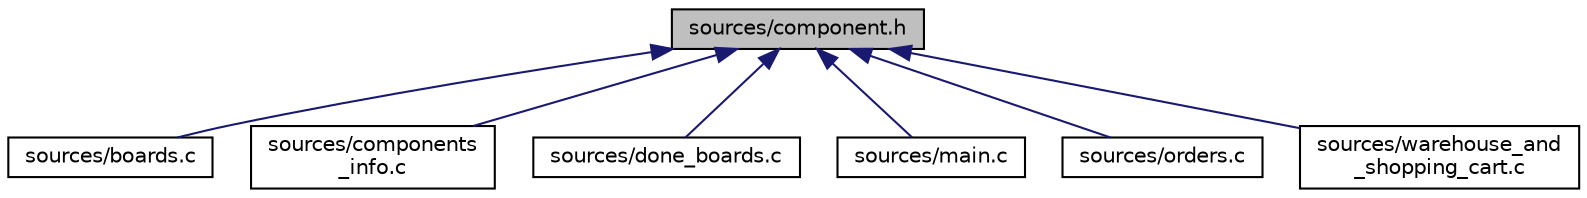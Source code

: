 digraph "sources/component.h"
{
  edge [fontname="Helvetica",fontsize="10",labelfontname="Helvetica",labelfontsize="10"];
  node [fontname="Helvetica",fontsize="10",shape=record];
  Node1 [label="sources/component.h",height=0.2,width=0.4,color="black", fillcolor="grey75", style="filled", fontcolor="black"];
  Node1 -> Node2 [dir="back",color="midnightblue",fontsize="10",style="solid",fontname="Helvetica"];
  Node2 [label="sources/boards.c",height=0.2,width=0.4,color="black", fillcolor="white", style="filled",URL="$boards_8c.html"];
  Node1 -> Node3 [dir="back",color="midnightblue",fontsize="10",style="solid",fontname="Helvetica"];
  Node3 [label="sources/components\l_info.c",height=0.2,width=0.4,color="black", fillcolor="white", style="filled",URL="$components__info_8c.html"];
  Node1 -> Node4 [dir="back",color="midnightblue",fontsize="10",style="solid",fontname="Helvetica"];
  Node4 [label="sources/done_boards.c",height=0.2,width=0.4,color="black", fillcolor="white", style="filled",URL="$done__boards_8c.html"];
  Node1 -> Node5 [dir="back",color="midnightblue",fontsize="10",style="solid",fontname="Helvetica"];
  Node5 [label="sources/main.c",height=0.2,width=0.4,color="black", fillcolor="white", style="filled",URL="$main_8c.html"];
  Node1 -> Node6 [dir="back",color="midnightblue",fontsize="10",style="solid",fontname="Helvetica"];
  Node6 [label="sources/orders.c",height=0.2,width=0.4,color="black", fillcolor="white", style="filled",URL="$orders_8c.html"];
  Node1 -> Node7 [dir="back",color="midnightblue",fontsize="10",style="solid",fontname="Helvetica"];
  Node7 [label="sources/warehouse_and\l_shopping_cart.c",height=0.2,width=0.4,color="black", fillcolor="white", style="filled",URL="$warehouse__and__shopping__cart_8c.html"];
}

